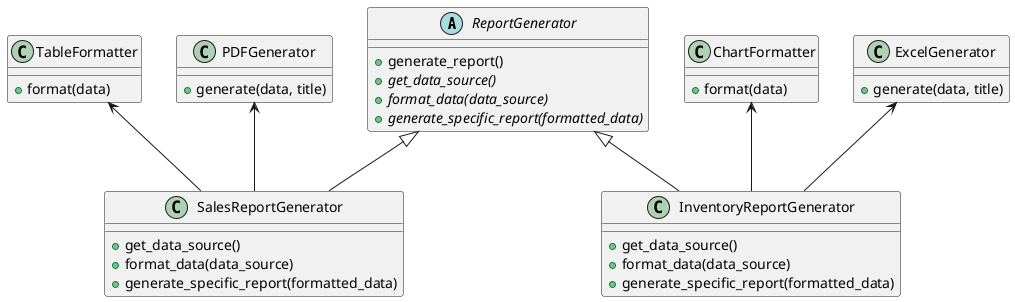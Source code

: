 @startuml
abstract class ReportGenerator {
    +generate_report()
    {abstract} +get_data_source()
    {abstract} +format_data(data_source)
    {abstract} +generate_specific_report(formatted_data)
}

class SalesReportGenerator {
    +get_data_source()
    +format_data(data_source)
    +generate_specific_report(formatted_data)
}

class InventoryReportGenerator {
    +get_data_source()
    +format_data(data_source)
    +generate_specific_report(formatted_data)
}

class TableFormatter {
    +format(data)
}

class ChartFormatter {
    +format(data)
}

class PDFGenerator {
    +generate(data, title)
}

class ExcelGenerator {
    +generate(data, title)
}

ReportGenerator <|-- SalesReportGenerator
ReportGenerator <|-- InventoryReportGenerator
TableFormatter <-- SalesReportGenerator
ChartFormatter <-- InventoryReportGenerator
PDFGenerator <-- SalesReportGenerator
ExcelGenerator <-- InventoryReportGenerator
@enduml